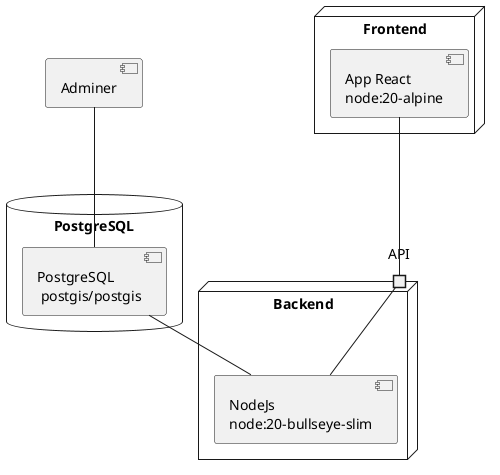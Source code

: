 @startuml architecture



node "Frontend" {
    component Client [
        App React
        node:20-alpine
    ]
}

node "Backend" {
    component NodeJs [
        NodeJs
        node:20-bullseye-slim
    ]
    port API
    API - [NodeJs]
}

database "PostgreSQL" as pgsql {
    component PostgreSQL [
        PostgreSQL
         postgis/postgis
    ]
}

[Client] --- API
[PostgreSQL] -down- [NodeJs]
[Adminer] --- [PostgreSQL]

@enduml